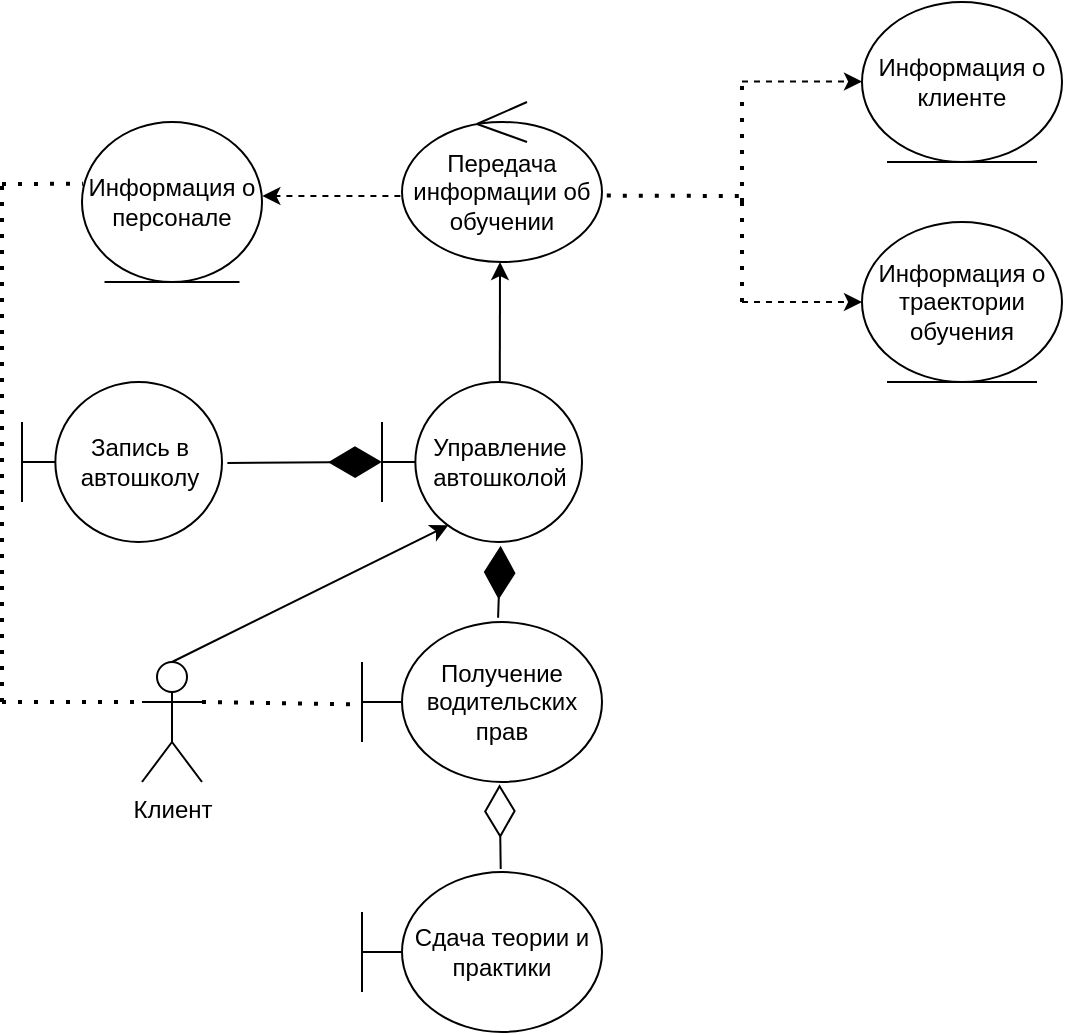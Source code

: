 <mxfile version="24.0.7" type="google">
  <diagram name="Страница — 1" id="hNk7zjcAap7rxLSEqQDm">
    <mxGraphModel grid="1" page="1" gridSize="10" guides="1" tooltips="1" connect="1" arrows="1" fold="1" pageScale="1" pageWidth="827" pageHeight="1169" math="0" shadow="0">
      <root>
        <mxCell id="0" />
        <mxCell id="1" parent="0" />
        <mxCell id="ZHH0qf_gZimHMgIF1Utr-11" value="Клиент" style="shape=umlActor;verticalLabelPosition=bottom;verticalAlign=top;html=1;outlineConnect=0;" vertex="1" parent="1">
          <mxGeometry x="280" y="400" width="30" height="60" as="geometry" />
        </mxCell>
        <mxCell id="ZHH0qf_gZimHMgIF1Utr-15" value="Управление автошколой" style="shape=umlBoundary;whiteSpace=wrap;html=1;" vertex="1" parent="1">
          <mxGeometry x="400" y="260" width="100" height="80" as="geometry" />
        </mxCell>
        <mxCell id="ZHH0qf_gZimHMgIF1Utr-16" value="" style="endArrow=classic;html=1;rounded=0;exitX=0.5;exitY=0;exitDx=0;exitDy=0;exitPerimeter=0;entryX=0.332;entryY=0.895;entryDx=0;entryDy=0;entryPerimeter=0;" edge="1" parent="1" source="ZHH0qf_gZimHMgIF1Utr-11" target="ZHH0qf_gZimHMgIF1Utr-15">
          <mxGeometry width="50" height="50" relative="1" as="geometry">
            <mxPoint x="300" y="430" as="sourcePoint" />
            <mxPoint x="420" y="340" as="targetPoint" />
          </mxGeometry>
        </mxCell>
        <mxCell id="ZHH0qf_gZimHMgIF1Utr-17" value="Запись в автошколу" style="shape=umlBoundary;whiteSpace=wrap;html=1;" vertex="1" parent="1">
          <mxGeometry x="220" y="260" width="100" height="80" as="geometry" />
        </mxCell>
        <mxCell id="ZHH0qf_gZimHMgIF1Utr-19" value="Передача информации об обучении" style="ellipse;shape=umlControl;whiteSpace=wrap;html=1;" vertex="1" parent="1">
          <mxGeometry x="410" y="120" width="100" height="80" as="geometry" />
        </mxCell>
        <mxCell id="ZHH0qf_gZimHMgIF1Utr-20" value="" style="endArrow=classic;html=1;rounded=0;exitX=0.589;exitY=-0.007;exitDx=0;exitDy=0;exitPerimeter=0;" edge="1" parent="1" source="ZHH0qf_gZimHMgIF1Utr-15">
          <mxGeometry width="50" height="50" relative="1" as="geometry">
            <mxPoint x="350" y="250" as="sourcePoint" />
            <mxPoint x="459" y="200" as="targetPoint" />
          </mxGeometry>
        </mxCell>
        <mxCell id="t-aAbnNSbAPvarOVa4SW-2" value="" style="endArrow=none;dashed=1;html=1;dashPattern=1 3;strokeWidth=2;rounded=0;exitX=1.024;exitY=0.585;exitDx=0;exitDy=0;exitPerimeter=0;" edge="1" parent="1" source="ZHH0qf_gZimHMgIF1Utr-19">
          <mxGeometry width="50" height="50" relative="1" as="geometry">
            <mxPoint x="560" y="160" as="sourcePoint" />
            <mxPoint x="580" y="167" as="targetPoint" />
          </mxGeometry>
        </mxCell>
        <mxCell id="t-aAbnNSbAPvarOVa4SW-3" value="Информация о клиенте" style="ellipse;shape=umlEntity;whiteSpace=wrap;html=1;" vertex="1" parent="1">
          <mxGeometry x="640" y="70" width="100" height="80" as="geometry" />
        </mxCell>
        <mxCell id="t-aAbnNSbAPvarOVa4SW-4" value="Информация о траектории обучения" style="ellipse;shape=umlEntity;whiteSpace=wrap;html=1;" vertex="1" parent="1">
          <mxGeometry x="640" y="180" width="100" height="80" as="geometry" />
        </mxCell>
        <mxCell id="t-aAbnNSbAPvarOVa4SW-5" value="" style="endArrow=none;dashed=1;html=1;dashPattern=1 3;strokeWidth=2;rounded=0;" edge="1" parent="1">
          <mxGeometry width="50" height="50" relative="1" as="geometry">
            <mxPoint x="580" y="220" as="sourcePoint" />
            <mxPoint x="580" y="170" as="targetPoint" />
          </mxGeometry>
        </mxCell>
        <mxCell id="t-aAbnNSbAPvarOVa4SW-7" value="" style="endArrow=classic;html=1;rounded=0;dashed=1;entryX=0;entryY=0.5;entryDx=0;entryDy=0;" edge="1" parent="1" target="t-aAbnNSbAPvarOVa4SW-4">
          <mxGeometry width="50" height="50" relative="1" as="geometry">
            <mxPoint x="580" y="220" as="sourcePoint" />
            <mxPoint x="660" y="200" as="targetPoint" />
          </mxGeometry>
        </mxCell>
        <mxCell id="t-aAbnNSbAPvarOVa4SW-8" value="" style="endArrow=none;dashed=1;html=1;dashPattern=1 3;strokeWidth=2;rounded=0;" edge="1" parent="1">
          <mxGeometry width="50" height="50" relative="1" as="geometry">
            <mxPoint x="580" y="170" as="sourcePoint" />
            <mxPoint x="580" y="110" as="targetPoint" />
          </mxGeometry>
        </mxCell>
        <mxCell id="t-aAbnNSbAPvarOVa4SW-9" value="" style="endArrow=classic;html=1;rounded=0;dashed=1;entryX=0;entryY=0.5;entryDx=0;entryDy=0;" edge="1" parent="1">
          <mxGeometry width="50" height="50" relative="1" as="geometry">
            <mxPoint x="580" y="109.8" as="sourcePoint" />
            <mxPoint x="640" y="109.8" as="targetPoint" />
          </mxGeometry>
        </mxCell>
        <mxCell id="t-aAbnNSbAPvarOVa4SW-10" value="Информация о персонале" style="ellipse;shape=umlEntity;whiteSpace=wrap;html=1;" vertex="1" parent="1">
          <mxGeometry x="250" y="130" width="90" height="80" as="geometry" />
        </mxCell>
        <mxCell id="t-aAbnNSbAPvarOVa4SW-12" value="" style="endArrow=classic;html=1;rounded=0;dashed=1;exitX=-0.008;exitY=0.587;exitDx=0;exitDy=0;exitPerimeter=0;entryX=1.002;entryY=0.462;entryDx=0;entryDy=0;entryPerimeter=0;" edge="1" parent="1" source="ZHH0qf_gZimHMgIF1Utr-19" target="t-aAbnNSbAPvarOVa4SW-10">
          <mxGeometry width="50" height="50" relative="1" as="geometry">
            <mxPoint x="590" y="230" as="sourcePoint" />
            <mxPoint x="590" y="270" as="targetPoint" />
          </mxGeometry>
        </mxCell>
        <mxCell id="t-aAbnNSbAPvarOVa4SW-14" value="" style="endArrow=none;dashed=1;html=1;dashPattern=1 3;strokeWidth=2;rounded=0;" edge="1" parent="1">
          <mxGeometry width="50" height="50" relative="1" as="geometry">
            <mxPoint x="210" y="420" as="sourcePoint" />
            <mxPoint x="210" y="160" as="targetPoint" />
          </mxGeometry>
        </mxCell>
        <mxCell id="t-aAbnNSbAPvarOVa4SW-15" value="" style="endArrow=none;dashed=1;html=1;dashPattern=1 3;strokeWidth=2;rounded=0;entryX=0.005;entryY=0.386;entryDx=0;entryDy=0;entryPerimeter=0;" edge="1" parent="1" target="t-aAbnNSbAPvarOVa4SW-10">
          <mxGeometry width="50" height="50" relative="1" as="geometry">
            <mxPoint x="210" y="161" as="sourcePoint" />
            <mxPoint x="240" y="90" as="targetPoint" />
          </mxGeometry>
        </mxCell>
        <mxCell id="t-aAbnNSbAPvarOVa4SW-16" value="" style="endArrow=none;dashed=1;html=1;dashPattern=1 3;strokeWidth=2;rounded=0;entryX=0;entryY=0.333;entryDx=0;entryDy=0;entryPerimeter=0;" edge="1" parent="1" target="ZHH0qf_gZimHMgIF1Utr-11">
          <mxGeometry width="50" height="50" relative="1" as="geometry">
            <mxPoint x="210" y="420" as="sourcePoint" />
            <mxPoint x="250" y="481" as="targetPoint" />
          </mxGeometry>
        </mxCell>
        <mxCell id="t-aAbnNSbAPvarOVa4SW-18" value="" style="endArrow=diamondThin;endFill=1;endSize=24;html=1;rounded=0;exitX=1.027;exitY=0.506;exitDx=0;exitDy=0;exitPerimeter=0;" edge="1" parent="1" source="ZHH0qf_gZimHMgIF1Utr-17">
          <mxGeometry width="160" relative="1" as="geometry">
            <mxPoint x="330" y="320.42" as="sourcePoint" />
            <mxPoint x="400" y="300" as="targetPoint" />
          </mxGeometry>
        </mxCell>
        <mxCell id="t-aAbnNSbAPvarOVa4SW-19" value="Получение водительских прав" style="shape=umlBoundary;whiteSpace=wrap;html=1;" vertex="1" parent="1">
          <mxGeometry x="390" y="380" width="120" height="80" as="geometry" />
        </mxCell>
        <mxCell id="t-aAbnNSbAPvarOVa4SW-20" value="" style="endArrow=diamondThin;endFill=1;endSize=24;html=1;rounded=0;exitX=0.567;exitY=-0.027;exitDx=0;exitDy=0;exitPerimeter=0;entryX=0.593;entryY=1.023;entryDx=0;entryDy=0;entryPerimeter=0;" edge="1" parent="1" source="t-aAbnNSbAPvarOVa4SW-19" target="ZHH0qf_gZimHMgIF1Utr-15">
          <mxGeometry width="160" relative="1" as="geometry">
            <mxPoint x="333" y="310" as="sourcePoint" />
            <mxPoint x="456" y="343" as="targetPoint" />
          </mxGeometry>
        </mxCell>
        <mxCell id="t-aAbnNSbAPvarOVa4SW-21" value="Сдача теории и практики" style="shape=umlBoundary;whiteSpace=wrap;html=1;" vertex="1" parent="1">
          <mxGeometry x="390" y="505" width="120" height="80" as="geometry" />
        </mxCell>
        <mxCell id="t-aAbnNSbAPvarOVa4SW-23" value="" style="endArrow=diamondThin;endFill=0;endSize=24;html=1;rounded=0;exitX=0.578;exitY=-0.019;exitDx=0;exitDy=0;exitPerimeter=0;entryX=0.573;entryY=1.014;entryDx=0;entryDy=0;entryPerimeter=0;" edge="1" parent="1" source="t-aAbnNSbAPvarOVa4SW-21" target="t-aAbnNSbAPvarOVa4SW-19">
          <mxGeometry width="160" relative="1" as="geometry">
            <mxPoint x="410" y="470" as="sourcePoint" />
            <mxPoint x="570" y="470" as="targetPoint" />
          </mxGeometry>
        </mxCell>
        <mxCell id="t-aAbnNSbAPvarOVa4SW-25" value="" style="endArrow=none;dashed=1;html=1;dashPattern=1 3;strokeWidth=2;rounded=0;entryX=-0.033;entryY=0.515;entryDx=0;entryDy=0;entryPerimeter=0;exitX=1;exitY=0.333;exitDx=0;exitDy=0;exitPerimeter=0;" edge="1" parent="1" source="ZHH0qf_gZimHMgIF1Utr-11" target="t-aAbnNSbAPvarOVa4SW-19">
          <mxGeometry width="50" height="50" relative="1" as="geometry">
            <mxPoint x="220" y="490" as="sourcePoint" />
            <mxPoint x="280" y="490" as="targetPoint" />
          </mxGeometry>
        </mxCell>
      </root>
    </mxGraphModel>
  </diagram>
</mxfile>
